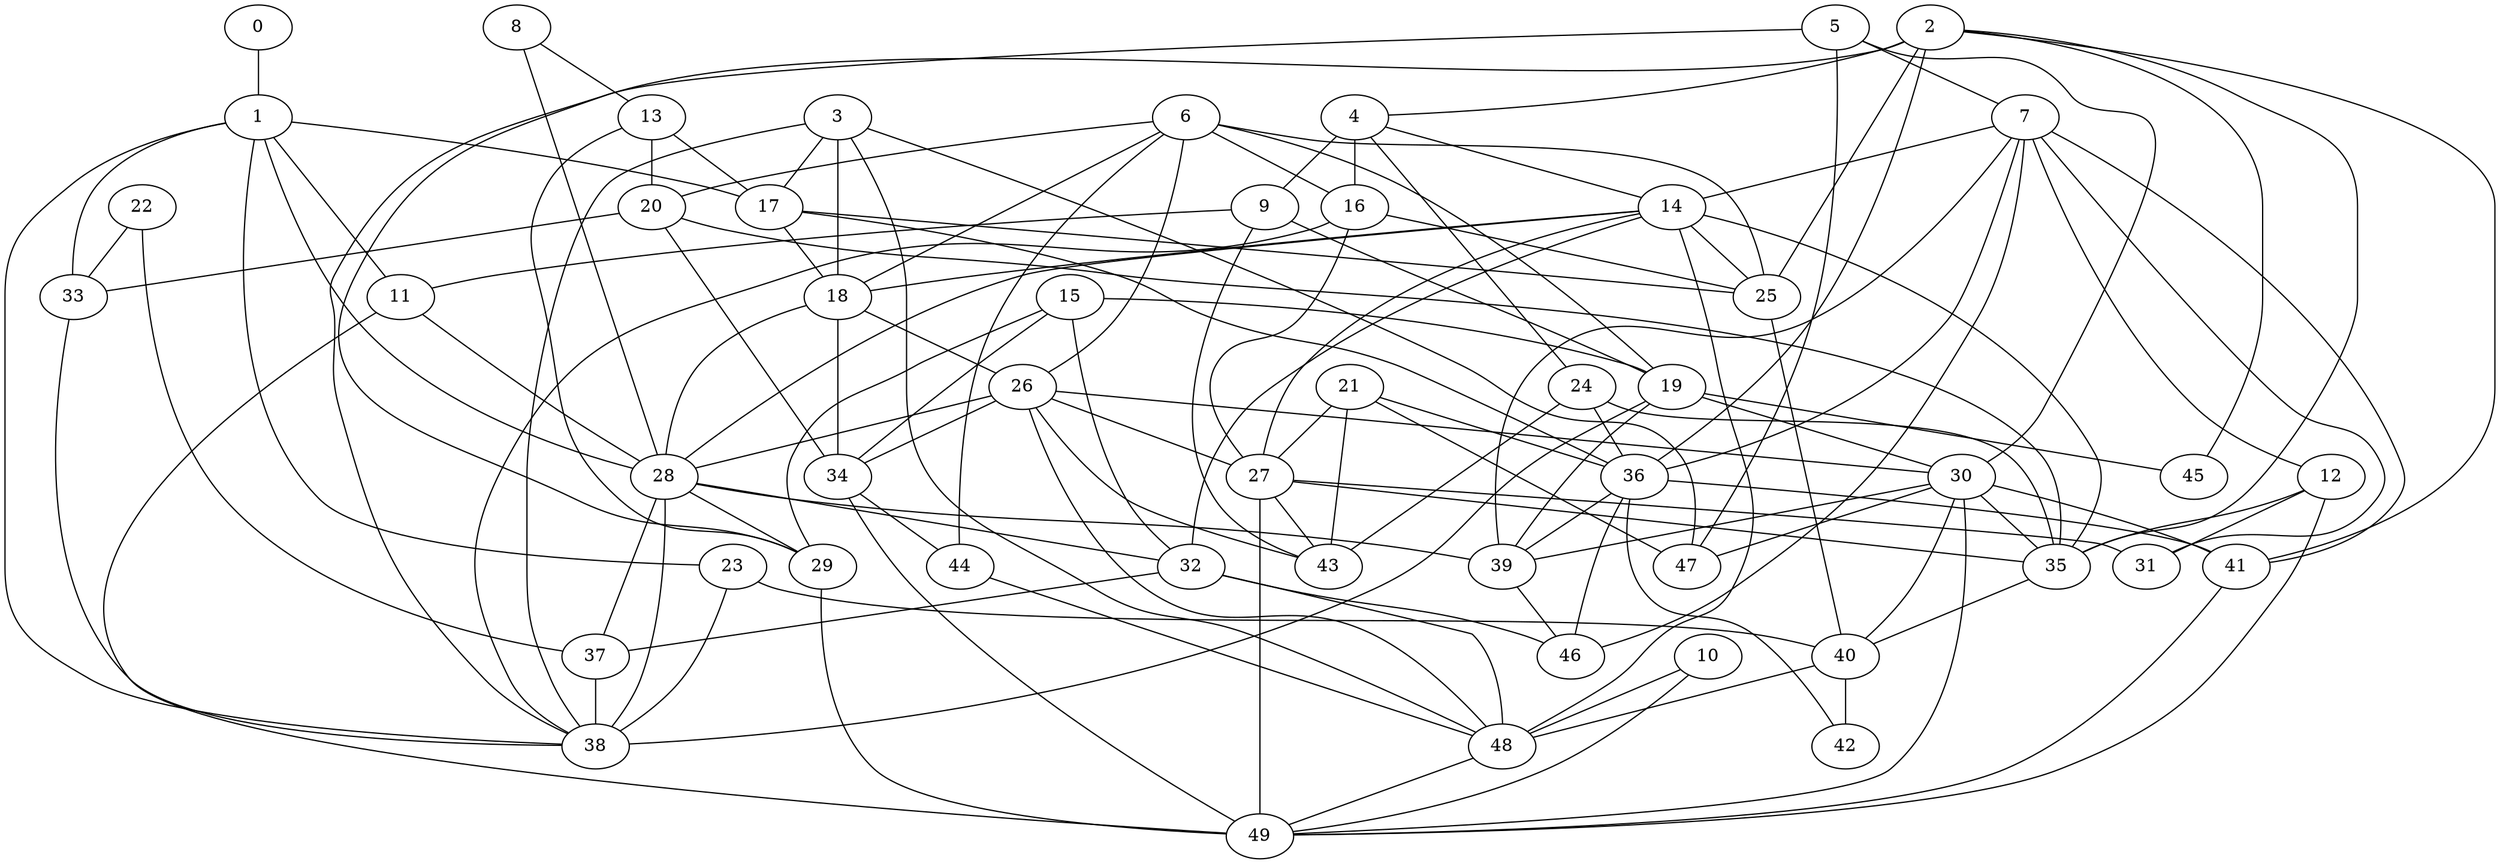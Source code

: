 strict graph {
0;
1;
2;
3;
4;
5;
6;
7;
8;
9;
10;
11;
12;
13;
14;
15;
16;
17;
18;
19;
20;
21;
22;
23;
24;
25;
26;
27;
28;
29;
30;
31;
32;
33;
34;
35;
36;
37;
38;
39;
40;
41;
42;
43;
44;
45;
46;
47;
48;
49;
0 -- 1 [weight=1];
1 -- 11 [weight=4];
1 -- 17 [weight=4];
1 -- 23 [weight=2];
1 -- 28 [weight=10];
1 -- 33 [weight=10];
1 -- 38 [weight=5];
2 -- 4 [weight=10];
2 -- 25 [weight=9];
2 -- 35 [weight=7];
2 -- 36 [weight=3];
2 -- 38 [weight=7];
2 -- 41 [weight=8];
2 -- 45 [weight=10];
3 -- 17 [weight=2];
3 -- 18 [weight=5];
3 -- 38 [weight=9];
3 -- 47 [weight=9];
3 -- 48 [weight=1];
4 -- 9 [weight=10];
4 -- 14 [weight=2];
4 -- 16 [weight=7];
4 -- 24 [weight=3];
5 -- 7 [weight=8];
5 -- 29 [weight=5];
5 -- 30 [weight=1];
5 -- 47 [weight=10];
6 -- 16 [weight=7];
6 -- 18 [weight=5];
6 -- 19 [weight=1];
6 -- 20 [weight=4];
6 -- 25 [weight=4];
6 -- 26 [weight=6];
6 -- 44 [weight=3];
7 -- 12 [weight=3];
7 -- 14 [weight=4];
7 -- 31 [weight=10];
7 -- 36 [weight=5];
7 -- 39 [weight=2];
7 -- 41 [weight=4];
7 -- 46 [weight=9];
8 -- 13 [weight=5];
8 -- 28 [weight=9];
9 -- 11 [weight=4];
9 -- 19 [weight=1];
9 -- 43 [weight=5];
10 -- 48 [weight=5];
10 -- 49 [weight=3];
11 -- 28 [weight=6];
11 -- 49 [weight=2];
12 -- 31 [weight=8];
12 -- 35 [weight=3];
12 -- 49 [weight=5];
13 -- 17 [weight=9];
13 -- 20 [weight=3];
13 -- 29 [weight=2];
14 -- 18 [weight=3];
14 -- 25 [weight=8];
14 -- 27 [weight=2];
14 -- 28 [weight=3];
14 -- 32 [weight=7];
14 -- 35 [weight=1];
14 -- 48 [weight=6];
15 -- 19 [weight=10];
15 -- 29 [weight=4];
15 -- 32 [weight=3];
15 -- 34 [weight=2];
16 -- 25 [weight=7];
16 -- 27 [weight=1];
16 -- 38 [weight=2];
17 -- 18 [weight=6];
17 -- 25 [weight=3];
17 -- 36 [weight=3];
18 -- 26 [weight=5];
18 -- 28 [weight=4];
18 -- 34 [weight=1];
19 -- 30 [weight=10];
19 -- 38 [weight=9];
19 -- 39 [weight=1];
19 -- 45 [weight=5];
20 -- 33 [weight=9];
20 -- 34 [weight=1];
20 -- 35 [weight=2];
21 -- 27 [weight=5];
21 -- 36 [weight=4];
21 -- 43 [weight=9];
21 -- 47 [weight=3];
22 -- 33 [weight=7];
22 -- 37 [weight=1];
23 -- 38 [weight=8];
23 -- 40 [weight=9];
24 -- 35 [weight=3];
24 -- 36 [weight=10];
24 -- 43 [weight=3];
25 -- 40 [weight=10];
26 -- 27 [weight=2];
26 -- 28 [weight=2];
26 -- 30 [weight=8];
26 -- 34 [weight=7];
26 -- 43 [weight=3];
26 -- 48 [weight=4];
27 -- 31 [weight=9];
27 -- 35 [weight=8];
27 -- 43 [weight=6];
27 -- 49 [weight=9];
28 -- 29 [weight=7];
28 -- 32 [weight=6];
28 -- 37 [weight=1];
28 -- 38 [weight=8];
28 -- 39 [weight=8];
29 -- 49 [weight=7];
30 -- 35 [weight=1];
30 -- 39 [weight=9];
30 -- 40 [weight=5];
30 -- 41 [weight=7];
30 -- 47 [weight=7];
30 -- 49 [weight=2];
32 -- 37 [weight=4];
32 -- 46 [weight=8];
32 -- 48 [weight=9];
33 -- 38 [weight=3];
34 -- 44 [weight=6];
34 -- 49 [weight=9];
35 -- 40 [weight=9];
36 -- 39 [weight=8];
36 -- 41 [weight=9];
36 -- 42 [weight=2];
36 -- 46 [weight=5];
37 -- 38 [weight=3];
39 -- 46 [weight=3];
40 -- 42 [weight=6];
40 -- 48 [weight=5];
41 -- 49 [weight=6];
44 -- 48 [weight=4];
48 -- 49 [weight=6];
}

